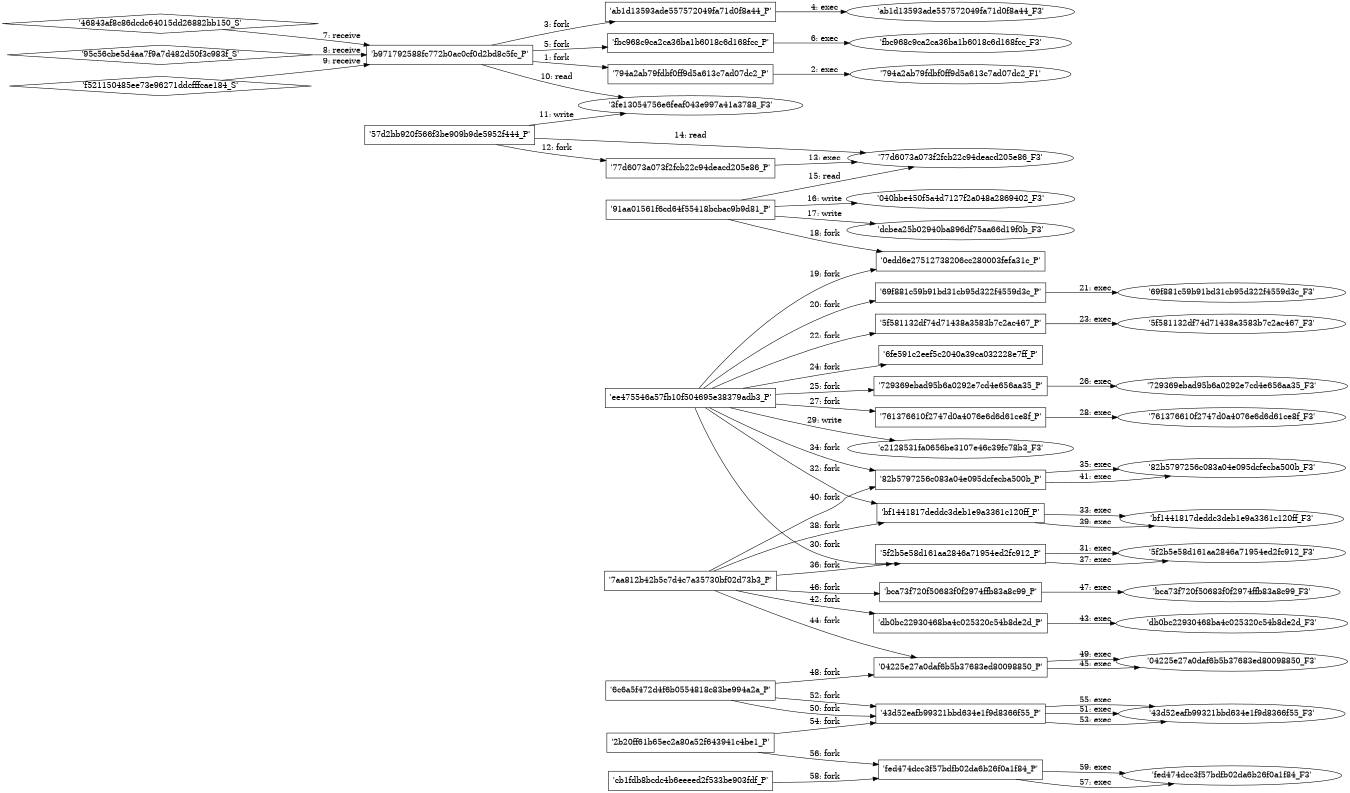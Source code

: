 digraph "D:\Learning\Paper\apt\基于CTI的攻击预警\Dataset\攻击图\ASGfromALLCTI\Ding! Your RAT has been delivered.dot" {
rankdir="LR"
size="9"
fixedsize="false"
splines="true"
nodesep=0.3
ranksep=0
fontsize=10
overlap="scalexy"
engine= "neato"
	"'b971792588fc772b0ac0cf0d2bd8c5fc_P'" [node_type=Process shape=box]
	"'794a2ab79fdbf0ff9d5a613c7ad07dc2_P'" [node_type=Process shape=box]
	"'b971792588fc772b0ac0cf0d2bd8c5fc_P'" -> "'794a2ab79fdbf0ff9d5a613c7ad07dc2_P'" [label="1: fork"]
	"'794a2ab79fdbf0ff9d5a613c7ad07dc2_P'" [node_type=Process shape=box]
	"'794a2ab79fdbf0ff9d5a613c7ad07dc2_F1'" [node_type=File shape=ellipse]
	"'794a2ab79fdbf0ff9d5a613c7ad07dc2_P'" -> "'794a2ab79fdbf0ff9d5a613c7ad07dc2_F1'" [label="2: exec"]
	"'b971792588fc772b0ac0cf0d2bd8c5fc_P'" [node_type=Process shape=box]
	"'ab1d13593ade557572049fa71d0f8a44_P'" [node_type=Process shape=box]
	"'b971792588fc772b0ac0cf0d2bd8c5fc_P'" -> "'ab1d13593ade557572049fa71d0f8a44_P'" [label="3: fork"]
	"'ab1d13593ade557572049fa71d0f8a44_P'" [node_type=Process shape=box]
	"'ab1d13593ade557572049fa71d0f8a44_F3'" [node_type=File shape=ellipse]
	"'ab1d13593ade557572049fa71d0f8a44_P'" -> "'ab1d13593ade557572049fa71d0f8a44_F3'" [label="4: exec"]
	"'b971792588fc772b0ac0cf0d2bd8c5fc_P'" [node_type=Process shape=box]
	"'fbc968c9ca2ca36ba1b6018c6d168fcc_P'" [node_type=Process shape=box]
	"'b971792588fc772b0ac0cf0d2bd8c5fc_P'" -> "'fbc968c9ca2ca36ba1b6018c6d168fcc_P'" [label="5: fork"]
	"'fbc968c9ca2ca36ba1b6018c6d168fcc_P'" [node_type=Process shape=box]
	"'fbc968c9ca2ca36ba1b6018c6d168fcc_F3'" [node_type=File shape=ellipse]
	"'fbc968c9ca2ca36ba1b6018c6d168fcc_P'" -> "'fbc968c9ca2ca36ba1b6018c6d168fcc_F3'" [label="6: exec"]
	"'b971792588fc772b0ac0cf0d2bd8c5fc_P'" [node_type=Process shape=box]
	"'46843af8c86dcdc64015dd26882bb150_S'" [node_type=Socket shape=diamond]
	"'46843af8c86dcdc64015dd26882bb150_S'" -> "'b971792588fc772b0ac0cf0d2bd8c5fc_P'" [label="7: receive"]
	"'b971792588fc772b0ac0cf0d2bd8c5fc_P'" [node_type=Process shape=box]
	"'95c56cbe5d4aa7f9a7d482d50f3c983f_S'" [node_type=Socket shape=diamond]
	"'95c56cbe5d4aa7f9a7d482d50f3c983f_S'" -> "'b971792588fc772b0ac0cf0d2bd8c5fc_P'" [label="8: receive"]
	"'b971792588fc772b0ac0cf0d2bd8c5fc_P'" [node_type=Process shape=box]
	"'f521150485ee73e96271ddcfffcae184_S'" [node_type=Socket shape=diamond]
	"'f521150485ee73e96271ddcfffcae184_S'" -> "'b971792588fc772b0ac0cf0d2bd8c5fc_P'" [label="9: receive"]
	"'3fe13054756e6feaf043e997a41a3788_F3'" [node_type=file shape=ellipse]
	"'b971792588fc772b0ac0cf0d2bd8c5fc_P'" [node_type=Process shape=box]
	"'b971792588fc772b0ac0cf0d2bd8c5fc_P'" -> "'3fe13054756e6feaf043e997a41a3788_F3'" [label="10: read"]
	"'3fe13054756e6feaf043e997a41a3788_F3'" [node_type=file shape=ellipse]
	"'57d2bb920f566f3be909b9de5952f444_P'" [node_type=Process shape=box]
	"'57d2bb920f566f3be909b9de5952f444_P'" -> "'3fe13054756e6feaf043e997a41a3788_F3'" [label="11: write"]
	"'57d2bb920f566f3be909b9de5952f444_P'" [node_type=Process shape=box]
	"'77d6073a073f2fcb22c94deacd205e86_P'" [node_type=Process shape=box]
	"'57d2bb920f566f3be909b9de5952f444_P'" -> "'77d6073a073f2fcb22c94deacd205e86_P'" [label="12: fork"]
	"'77d6073a073f2fcb22c94deacd205e86_P'" [node_type=Process shape=box]
	"'77d6073a073f2fcb22c94deacd205e86_F3'" [node_type=File shape=ellipse]
	"'77d6073a073f2fcb22c94deacd205e86_P'" -> "'77d6073a073f2fcb22c94deacd205e86_F3'" [label="13: exec"]
	"'77d6073a073f2fcb22c94deacd205e86_F3'" [node_type=file shape=ellipse]
	"'57d2bb920f566f3be909b9de5952f444_P'" [node_type=Process shape=box]
	"'57d2bb920f566f3be909b9de5952f444_P'" -> "'77d6073a073f2fcb22c94deacd205e86_F3'" [label="14: read"]
	"'77d6073a073f2fcb22c94deacd205e86_F3'" [node_type=file shape=ellipse]
	"'91aa01561f6cd64f55418bcbac9b9d81_P'" [node_type=Process shape=box]
	"'91aa01561f6cd64f55418bcbac9b9d81_P'" -> "'77d6073a073f2fcb22c94deacd205e86_F3'" [label="15: read"]
	"'040bbe450f5a4d7127f2a048a2869402_F3'" [node_type=file shape=ellipse]
	"'91aa01561f6cd64f55418bcbac9b9d81_P'" [node_type=Process shape=box]
	"'91aa01561f6cd64f55418bcbac9b9d81_P'" -> "'040bbe450f5a4d7127f2a048a2869402_F3'" [label="16: write"]
	"'dcbea25b02940ba896df75aa66d19f0b_F3'" [node_type=file shape=ellipse]
	"'91aa01561f6cd64f55418bcbac9b9d81_P'" [node_type=Process shape=box]
	"'91aa01561f6cd64f55418bcbac9b9d81_P'" -> "'dcbea25b02940ba896df75aa66d19f0b_F3'" [label="17: write"]
	"'91aa01561f6cd64f55418bcbac9b9d81_P'" [node_type=Process shape=box]
	"'0edd6e27512738206cc280003fefa31c_P'" [node_type=Process shape=box]
	"'91aa01561f6cd64f55418bcbac9b9d81_P'" -> "'0edd6e27512738206cc280003fefa31c_P'" [label="18: fork"]
	"'ee475546a57fb10f504695e38379adb3_P'" [node_type=Process shape=box]
	"'0edd6e27512738206cc280003fefa31c_P'" [node_type=Process shape=box]
	"'ee475546a57fb10f504695e38379adb3_P'" -> "'0edd6e27512738206cc280003fefa31c_P'" [label="19: fork"]
	"'ee475546a57fb10f504695e38379adb3_P'" [node_type=Process shape=box]
	"'69f881c59b91bd31cb95d322f4559d3c_P'" [node_type=Process shape=box]
	"'ee475546a57fb10f504695e38379adb3_P'" -> "'69f881c59b91bd31cb95d322f4559d3c_P'" [label="20: fork"]
	"'69f881c59b91bd31cb95d322f4559d3c_P'" [node_type=Process shape=box]
	"'69f881c59b91bd31cb95d322f4559d3c_F3'" [node_type=File shape=ellipse]
	"'69f881c59b91bd31cb95d322f4559d3c_P'" -> "'69f881c59b91bd31cb95d322f4559d3c_F3'" [label="21: exec"]
	"'ee475546a57fb10f504695e38379adb3_P'" [node_type=Process shape=box]
	"'5f581132df74d71438a3583b7c2ac467_P'" [node_type=Process shape=box]
	"'ee475546a57fb10f504695e38379adb3_P'" -> "'5f581132df74d71438a3583b7c2ac467_P'" [label="22: fork"]
	"'5f581132df74d71438a3583b7c2ac467_P'" [node_type=Process shape=box]
	"'5f581132df74d71438a3583b7c2ac467_F3'" [node_type=File shape=ellipse]
	"'5f581132df74d71438a3583b7c2ac467_P'" -> "'5f581132df74d71438a3583b7c2ac467_F3'" [label="23: exec"]
	"'ee475546a57fb10f504695e38379adb3_P'" [node_type=Process shape=box]
	"'6fe591c2eef5c2040a39ca032228e7ff_P'" [node_type=Process shape=box]
	"'ee475546a57fb10f504695e38379adb3_P'" -> "'6fe591c2eef5c2040a39ca032228e7ff_P'" [label="24: fork"]
	"'ee475546a57fb10f504695e38379adb3_P'" [node_type=Process shape=box]
	"'729369ebad95b6a0292e7cd4e656aa35_P'" [node_type=Process shape=box]
	"'ee475546a57fb10f504695e38379adb3_P'" -> "'729369ebad95b6a0292e7cd4e656aa35_P'" [label="25: fork"]
	"'729369ebad95b6a0292e7cd4e656aa35_P'" [node_type=Process shape=box]
	"'729369ebad95b6a0292e7cd4e656aa35_F3'" [node_type=File shape=ellipse]
	"'729369ebad95b6a0292e7cd4e656aa35_P'" -> "'729369ebad95b6a0292e7cd4e656aa35_F3'" [label="26: exec"]
	"'ee475546a57fb10f504695e38379adb3_P'" [node_type=Process shape=box]
	"'761376610f2747d0a4076e6d6d61ce8f_P'" [node_type=Process shape=box]
	"'ee475546a57fb10f504695e38379adb3_P'" -> "'761376610f2747d0a4076e6d6d61ce8f_P'" [label="27: fork"]
	"'761376610f2747d0a4076e6d6d61ce8f_P'" [node_type=Process shape=box]
	"'761376610f2747d0a4076e6d6d61ce8f_F3'" [node_type=File shape=ellipse]
	"'761376610f2747d0a4076e6d6d61ce8f_P'" -> "'761376610f2747d0a4076e6d6d61ce8f_F3'" [label="28: exec"]
	"'c2128531fa0656be3107e46c39fc78b3_F3'" [node_type=file shape=ellipse]
	"'ee475546a57fb10f504695e38379adb3_P'" [node_type=Process shape=box]
	"'ee475546a57fb10f504695e38379adb3_P'" -> "'c2128531fa0656be3107e46c39fc78b3_F3'" [label="29: write"]
	"'ee475546a57fb10f504695e38379adb3_P'" [node_type=Process shape=box]
	"'5f2b5e58d161aa2846a71954ed2fc912_P'" [node_type=Process shape=box]
	"'ee475546a57fb10f504695e38379adb3_P'" -> "'5f2b5e58d161aa2846a71954ed2fc912_P'" [label="30: fork"]
	"'5f2b5e58d161aa2846a71954ed2fc912_P'" [node_type=Process shape=box]
	"'5f2b5e58d161aa2846a71954ed2fc912_F3'" [node_type=File shape=ellipse]
	"'5f2b5e58d161aa2846a71954ed2fc912_P'" -> "'5f2b5e58d161aa2846a71954ed2fc912_F3'" [label="31: exec"]
	"'ee475546a57fb10f504695e38379adb3_P'" [node_type=Process shape=box]
	"'bf1441817deddc3deb1e9a3361c120ff_P'" [node_type=Process shape=box]
	"'ee475546a57fb10f504695e38379adb3_P'" -> "'bf1441817deddc3deb1e9a3361c120ff_P'" [label="32: fork"]
	"'bf1441817deddc3deb1e9a3361c120ff_P'" [node_type=Process shape=box]
	"'bf1441817deddc3deb1e9a3361c120ff_F3'" [node_type=File shape=ellipse]
	"'bf1441817deddc3deb1e9a3361c120ff_P'" -> "'bf1441817deddc3deb1e9a3361c120ff_F3'" [label="33: exec"]
	"'ee475546a57fb10f504695e38379adb3_P'" [node_type=Process shape=box]
	"'82b5797256c083a04e095dcfecba500b_P'" [node_type=Process shape=box]
	"'ee475546a57fb10f504695e38379adb3_P'" -> "'82b5797256c083a04e095dcfecba500b_P'" [label="34: fork"]
	"'82b5797256c083a04e095dcfecba500b_P'" [node_type=Process shape=box]
	"'82b5797256c083a04e095dcfecba500b_F3'" [node_type=File shape=ellipse]
	"'82b5797256c083a04e095dcfecba500b_P'" -> "'82b5797256c083a04e095dcfecba500b_F3'" [label="35: exec"]
	"'7aa812b42b5c7d4c7a35730bf02d73b3_P'" [node_type=Process shape=box]
	"'5f2b5e58d161aa2846a71954ed2fc912_P'" [node_type=Process shape=box]
	"'7aa812b42b5c7d4c7a35730bf02d73b3_P'" -> "'5f2b5e58d161aa2846a71954ed2fc912_P'" [label="36: fork"]
	"'5f2b5e58d161aa2846a71954ed2fc912_P'" [node_type=Process shape=box]
	"'5f2b5e58d161aa2846a71954ed2fc912_F3'" [node_type=File shape=ellipse]
	"'5f2b5e58d161aa2846a71954ed2fc912_P'" -> "'5f2b5e58d161aa2846a71954ed2fc912_F3'" [label="37: exec"]
	"'7aa812b42b5c7d4c7a35730bf02d73b3_P'" [node_type=Process shape=box]
	"'bf1441817deddc3deb1e9a3361c120ff_P'" [node_type=Process shape=box]
	"'7aa812b42b5c7d4c7a35730bf02d73b3_P'" -> "'bf1441817deddc3deb1e9a3361c120ff_P'" [label="38: fork"]
	"'bf1441817deddc3deb1e9a3361c120ff_P'" [node_type=Process shape=box]
	"'bf1441817deddc3deb1e9a3361c120ff_F3'" [node_type=File shape=ellipse]
	"'bf1441817deddc3deb1e9a3361c120ff_P'" -> "'bf1441817deddc3deb1e9a3361c120ff_F3'" [label="39: exec"]
	"'7aa812b42b5c7d4c7a35730bf02d73b3_P'" [node_type=Process shape=box]
	"'82b5797256c083a04e095dcfecba500b_P'" [node_type=Process shape=box]
	"'7aa812b42b5c7d4c7a35730bf02d73b3_P'" -> "'82b5797256c083a04e095dcfecba500b_P'" [label="40: fork"]
	"'82b5797256c083a04e095dcfecba500b_P'" [node_type=Process shape=box]
	"'82b5797256c083a04e095dcfecba500b_F3'" [node_type=File shape=ellipse]
	"'82b5797256c083a04e095dcfecba500b_P'" -> "'82b5797256c083a04e095dcfecba500b_F3'" [label="41: exec"]
	"'7aa812b42b5c7d4c7a35730bf02d73b3_P'" [node_type=Process shape=box]
	"'db0bc22930468ba4c025320c54b8de2d_P'" [node_type=Process shape=box]
	"'7aa812b42b5c7d4c7a35730bf02d73b3_P'" -> "'db0bc22930468ba4c025320c54b8de2d_P'" [label="42: fork"]
	"'db0bc22930468ba4c025320c54b8de2d_P'" [node_type=Process shape=box]
	"'db0bc22930468ba4c025320c54b8de2d_F3'" [node_type=File shape=ellipse]
	"'db0bc22930468ba4c025320c54b8de2d_P'" -> "'db0bc22930468ba4c025320c54b8de2d_F3'" [label="43: exec"]
	"'7aa812b42b5c7d4c7a35730bf02d73b3_P'" [node_type=Process shape=box]
	"'04225e27a0daf6b5b37683ed80098850_P'" [node_type=Process shape=box]
	"'7aa812b42b5c7d4c7a35730bf02d73b3_P'" -> "'04225e27a0daf6b5b37683ed80098850_P'" [label="44: fork"]
	"'04225e27a0daf6b5b37683ed80098850_P'" [node_type=Process shape=box]
	"'04225e27a0daf6b5b37683ed80098850_F3'" [node_type=File shape=ellipse]
	"'04225e27a0daf6b5b37683ed80098850_P'" -> "'04225e27a0daf6b5b37683ed80098850_F3'" [label="45: exec"]
	"'7aa812b42b5c7d4c7a35730bf02d73b3_P'" [node_type=Process shape=box]
	"'bca73f720f50683f0f2974ffb83a8c99_P'" [node_type=Process shape=box]
	"'7aa812b42b5c7d4c7a35730bf02d73b3_P'" -> "'bca73f720f50683f0f2974ffb83a8c99_P'" [label="46: fork"]
	"'bca73f720f50683f0f2974ffb83a8c99_P'" [node_type=Process shape=box]
	"'bca73f720f50683f0f2974ffb83a8c99_F3'" [node_type=File shape=ellipse]
	"'bca73f720f50683f0f2974ffb83a8c99_P'" -> "'bca73f720f50683f0f2974ffb83a8c99_F3'" [label="47: exec"]
	"'6c6a5f472d4f6b0554818c83be994a2a_P'" [node_type=Process shape=box]
	"'04225e27a0daf6b5b37683ed80098850_P'" [node_type=Process shape=box]
	"'6c6a5f472d4f6b0554818c83be994a2a_P'" -> "'04225e27a0daf6b5b37683ed80098850_P'" [label="48: fork"]
	"'04225e27a0daf6b5b37683ed80098850_P'" [node_type=Process shape=box]
	"'04225e27a0daf6b5b37683ed80098850_F3'" [node_type=File shape=ellipse]
	"'04225e27a0daf6b5b37683ed80098850_P'" -> "'04225e27a0daf6b5b37683ed80098850_F3'" [label="49: exec"]
	"'6c6a5f472d4f6b0554818c83be994a2a_P'" [node_type=Process shape=box]
	"'43d52eafb99321bbd634e1f9d8366f55_P'" [node_type=Process shape=box]
	"'6c6a5f472d4f6b0554818c83be994a2a_P'" -> "'43d52eafb99321bbd634e1f9d8366f55_P'" [label="50: fork"]
	"'43d52eafb99321bbd634e1f9d8366f55_P'" [node_type=Process shape=box]
	"'43d52eafb99321bbd634e1f9d8366f55_F3'" [node_type=File shape=ellipse]
	"'43d52eafb99321bbd634e1f9d8366f55_P'" -> "'43d52eafb99321bbd634e1f9d8366f55_F3'" [label="51: exec"]
	"'6c6a5f472d4f6b0554818c83be994a2a_P'" [node_type=Process shape=box]
	"'43d52eafb99321bbd634e1f9d8366f55_P'" [node_type=Process shape=box]
	"'6c6a5f472d4f6b0554818c83be994a2a_P'" -> "'43d52eafb99321bbd634e1f9d8366f55_P'" [label="52: fork"]
	"'43d52eafb99321bbd634e1f9d8366f55_P'" [node_type=Process shape=box]
	"'43d52eafb99321bbd634e1f9d8366f55_F3'" [node_type=File shape=ellipse]
	"'43d52eafb99321bbd634e1f9d8366f55_P'" -> "'43d52eafb99321bbd634e1f9d8366f55_F3'" [label="53: exec"]
	"'2b20ff61b65ec2a80a52f643941c4be1_P'" [node_type=Process shape=box]
	"'43d52eafb99321bbd634e1f9d8366f55_P'" [node_type=Process shape=box]
	"'2b20ff61b65ec2a80a52f643941c4be1_P'" -> "'43d52eafb99321bbd634e1f9d8366f55_P'" [label="54: fork"]
	"'43d52eafb99321bbd634e1f9d8366f55_P'" [node_type=Process shape=box]
	"'43d52eafb99321bbd634e1f9d8366f55_F3'" [node_type=File shape=ellipse]
	"'43d52eafb99321bbd634e1f9d8366f55_P'" -> "'43d52eafb99321bbd634e1f9d8366f55_F3'" [label="55: exec"]
	"'2b20ff61b65ec2a80a52f643941c4be1_P'" [node_type=Process shape=box]
	"'fed474dcc3f57bdfb02da6b26f0a1f84_P'" [node_type=Process shape=box]
	"'2b20ff61b65ec2a80a52f643941c4be1_P'" -> "'fed474dcc3f57bdfb02da6b26f0a1f84_P'" [label="56: fork"]
	"'fed474dcc3f57bdfb02da6b26f0a1f84_P'" [node_type=Process shape=box]
	"'fed474dcc3f57bdfb02da6b26f0a1f84_F3'" [node_type=File shape=ellipse]
	"'fed474dcc3f57bdfb02da6b26f0a1f84_P'" -> "'fed474dcc3f57bdfb02da6b26f0a1f84_F3'" [label="57: exec"]
	"'cb1fdb8bcdc4b6eeeed2f533be903fdf_P'" [node_type=Process shape=box]
	"'fed474dcc3f57bdfb02da6b26f0a1f84_P'" [node_type=Process shape=box]
	"'cb1fdb8bcdc4b6eeeed2f533be903fdf_P'" -> "'fed474dcc3f57bdfb02da6b26f0a1f84_P'" [label="58: fork"]
	"'fed474dcc3f57bdfb02da6b26f0a1f84_P'" [node_type=Process shape=box]
	"'fed474dcc3f57bdfb02da6b26f0a1f84_F3'" [node_type=File shape=ellipse]
	"'fed474dcc3f57bdfb02da6b26f0a1f84_P'" -> "'fed474dcc3f57bdfb02da6b26f0a1f84_F3'" [label="59: exec"]
}
